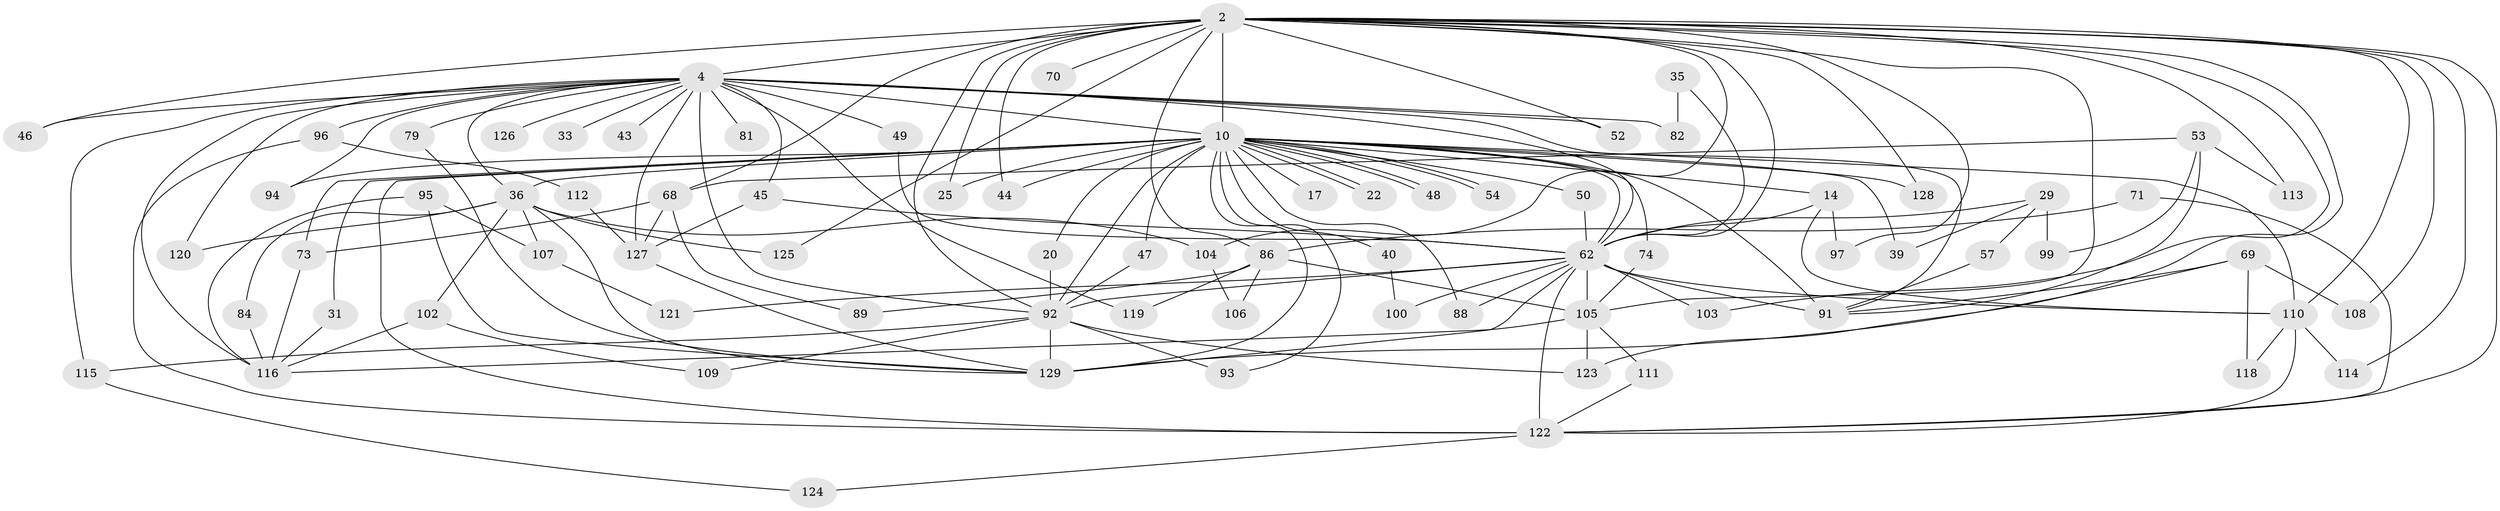 // original degree distribution, {21: 0.007751937984496124, 22: 0.015503875968992248, 27: 0.007751937984496124, 20: 0.007751937984496124, 26: 0.007751937984496124, 23: 0.007751937984496124, 12: 0.007751937984496124, 16: 0.007751937984496124, 28: 0.007751937984496124, 5: 0.05426356589147287, 10: 0.007751937984496124, 4: 0.06976744186046512, 6: 0.023255813953488372, 2: 0.5038759689922481, 8: 0.015503875968992248, 3: 0.23255813953488372, 7: 0.015503875968992248}
// Generated by graph-tools (version 1.1) at 2025/47/03/04/25 21:47:58]
// undirected, 77 vertices, 155 edges
graph export_dot {
graph [start="1"]
  node [color=gray90,style=filled];
  2 [super="+1"];
  4 [super="+3"];
  10 [super="+5"];
  14;
  17;
  20;
  22;
  25;
  29 [super="+15"];
  31;
  33;
  35;
  36 [super="+27+28"];
  39;
  40;
  43;
  44;
  45 [super="+21"];
  46;
  47;
  48;
  49;
  50;
  52;
  53;
  54;
  57;
  62 [super="+32+7"];
  68 [super="+19"];
  69;
  70;
  71;
  73 [super="+60"];
  74;
  79;
  81;
  82;
  84;
  86 [super="+66"];
  88;
  89;
  91 [super="+42+51"];
  92 [super="+64+63+9"];
  93;
  94;
  95;
  96;
  97;
  99 [super="+59"];
  100;
  102;
  103;
  104;
  105 [super="+12+77"];
  106;
  107;
  108;
  109;
  110 [super="+83+87"];
  111;
  112;
  113;
  114;
  115 [super="+90"];
  116 [super="+18"];
  118;
  119;
  120 [super="+117"];
  121;
  122 [super="+26+101+98"];
  123 [super="+34"];
  124;
  125;
  126;
  127 [super="+76+80"];
  128 [super="+85"];
  129 [super="+75+55"];
  2 -- 4 [weight=4];
  2 -- 10 [weight=4];
  2 -- 25;
  2 -- 44;
  2 -- 52;
  2 -- 68 [weight=3];
  2 -- 70 [weight=2];
  2 -- 103;
  2 -- 108;
  2 -- 97;
  2 -- 104;
  2 -- 46;
  2 -- 113;
  2 -- 114;
  2 -- 125;
  2 -- 128;
  2 -- 86;
  2 -- 122 [weight=2];
  2 -- 62 [weight=5];
  2 -- 123;
  2 -- 105;
  2 -- 92 [weight=5];
  2 -- 110;
  4 -- 10 [weight=4];
  4 -- 33 [weight=2];
  4 -- 36 [weight=3];
  4 -- 43 [weight=2];
  4 -- 81 [weight=2];
  4 -- 82;
  4 -- 96;
  4 -- 116 [weight=2];
  4 -- 79;
  4 -- 92 [weight=5];
  4 -- 94;
  4 -- 46;
  4 -- 49;
  4 -- 52;
  4 -- 119;
  4 -- 120 [weight=2];
  4 -- 126;
  4 -- 115;
  4 -- 62 [weight=4];
  4 -- 45;
  4 -- 91;
  4 -- 127 [weight=2];
  10 -- 17 [weight=2];
  10 -- 20;
  10 -- 22;
  10 -- 22;
  10 -- 25;
  10 -- 39;
  10 -- 48;
  10 -- 48;
  10 -- 50;
  10 -- 54;
  10 -- 54;
  10 -- 74;
  10 -- 88;
  10 -- 91 [weight=2];
  10 -- 93;
  10 -- 128 [weight=3];
  10 -- 14;
  10 -- 94;
  10 -- 31;
  10 -- 40;
  10 -- 44;
  10 -- 47;
  10 -- 122 [weight=4];
  10 -- 36;
  10 -- 62 [weight=4];
  10 -- 129;
  10 -- 73;
  10 -- 92 [weight=5];
  10 -- 110;
  14 -- 97;
  14 -- 62;
  14 -- 110;
  20 -- 92;
  29 -- 99 [weight=2];
  29 -- 39;
  29 -- 57;
  29 -- 62 [weight=2];
  31 -- 116;
  35 -- 82;
  35 -- 62;
  36 -- 84;
  36 -- 120;
  36 -- 107;
  36 -- 102;
  36 -- 104;
  36 -- 125;
  36 -- 129;
  40 -- 100;
  45 -- 62 [weight=2];
  45 -- 127;
  47 -- 92;
  49 -- 62;
  50 -- 62;
  53 -- 113;
  53 -- 99;
  53 -- 91;
  53 -- 68;
  57 -- 91;
  62 -- 121;
  62 -- 105 [weight=5];
  62 -- 88;
  62 -- 91 [weight=2];
  62 -- 100;
  62 -- 103;
  62 -- 129 [weight=2];
  62 -- 122 [weight=5];
  62 -- 92 [weight=5];
  62 -- 110;
  68 -- 89;
  68 -- 73;
  68 -- 127 [weight=2];
  69 -- 108;
  69 -- 118;
  69 -- 129;
  69 -- 91;
  71 -- 86;
  71 -- 122;
  73 -- 116;
  74 -- 105;
  79 -- 129;
  84 -- 116;
  86 -- 105 [weight=2];
  86 -- 89;
  86 -- 119;
  86 -- 106;
  92 -- 129;
  92 -- 109;
  92 -- 115 [weight=2];
  92 -- 123;
  92 -- 93;
  95 -- 107;
  95 -- 116;
  95 -- 129;
  96 -- 112;
  96 -- 122;
  102 -- 109;
  102 -- 116;
  104 -- 106;
  105 -- 123;
  105 -- 111;
  105 -- 116;
  107 -- 121;
  110 -- 118;
  110 -- 122 [weight=2];
  110 -- 114;
  111 -- 122;
  112 -- 127;
  115 -- 124;
  122 -- 124;
  127 -- 129;
}
